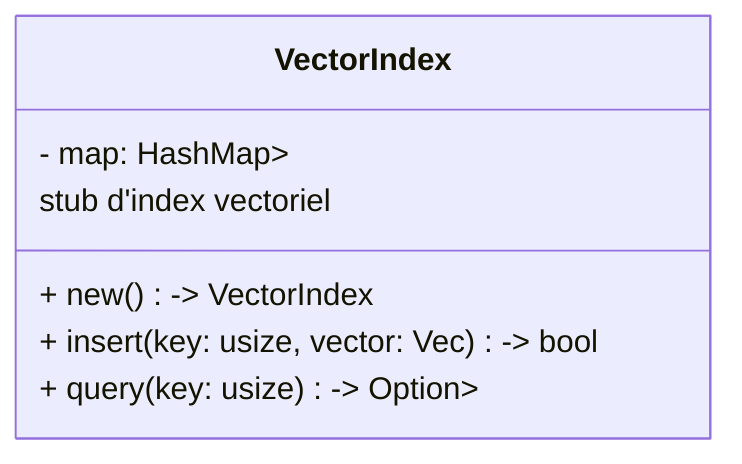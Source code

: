 classDiagram
    class VectorIndex {
        - map: HashMap<usize, Vec<f32>>
        + new() -> VectorIndex
        + insert(key: usize, vector: Vec<f32>) -> bool
        + query(key: usize) -> Option<Vec<f32>>
    }
    VectorIndex : stub d'index vectoriel